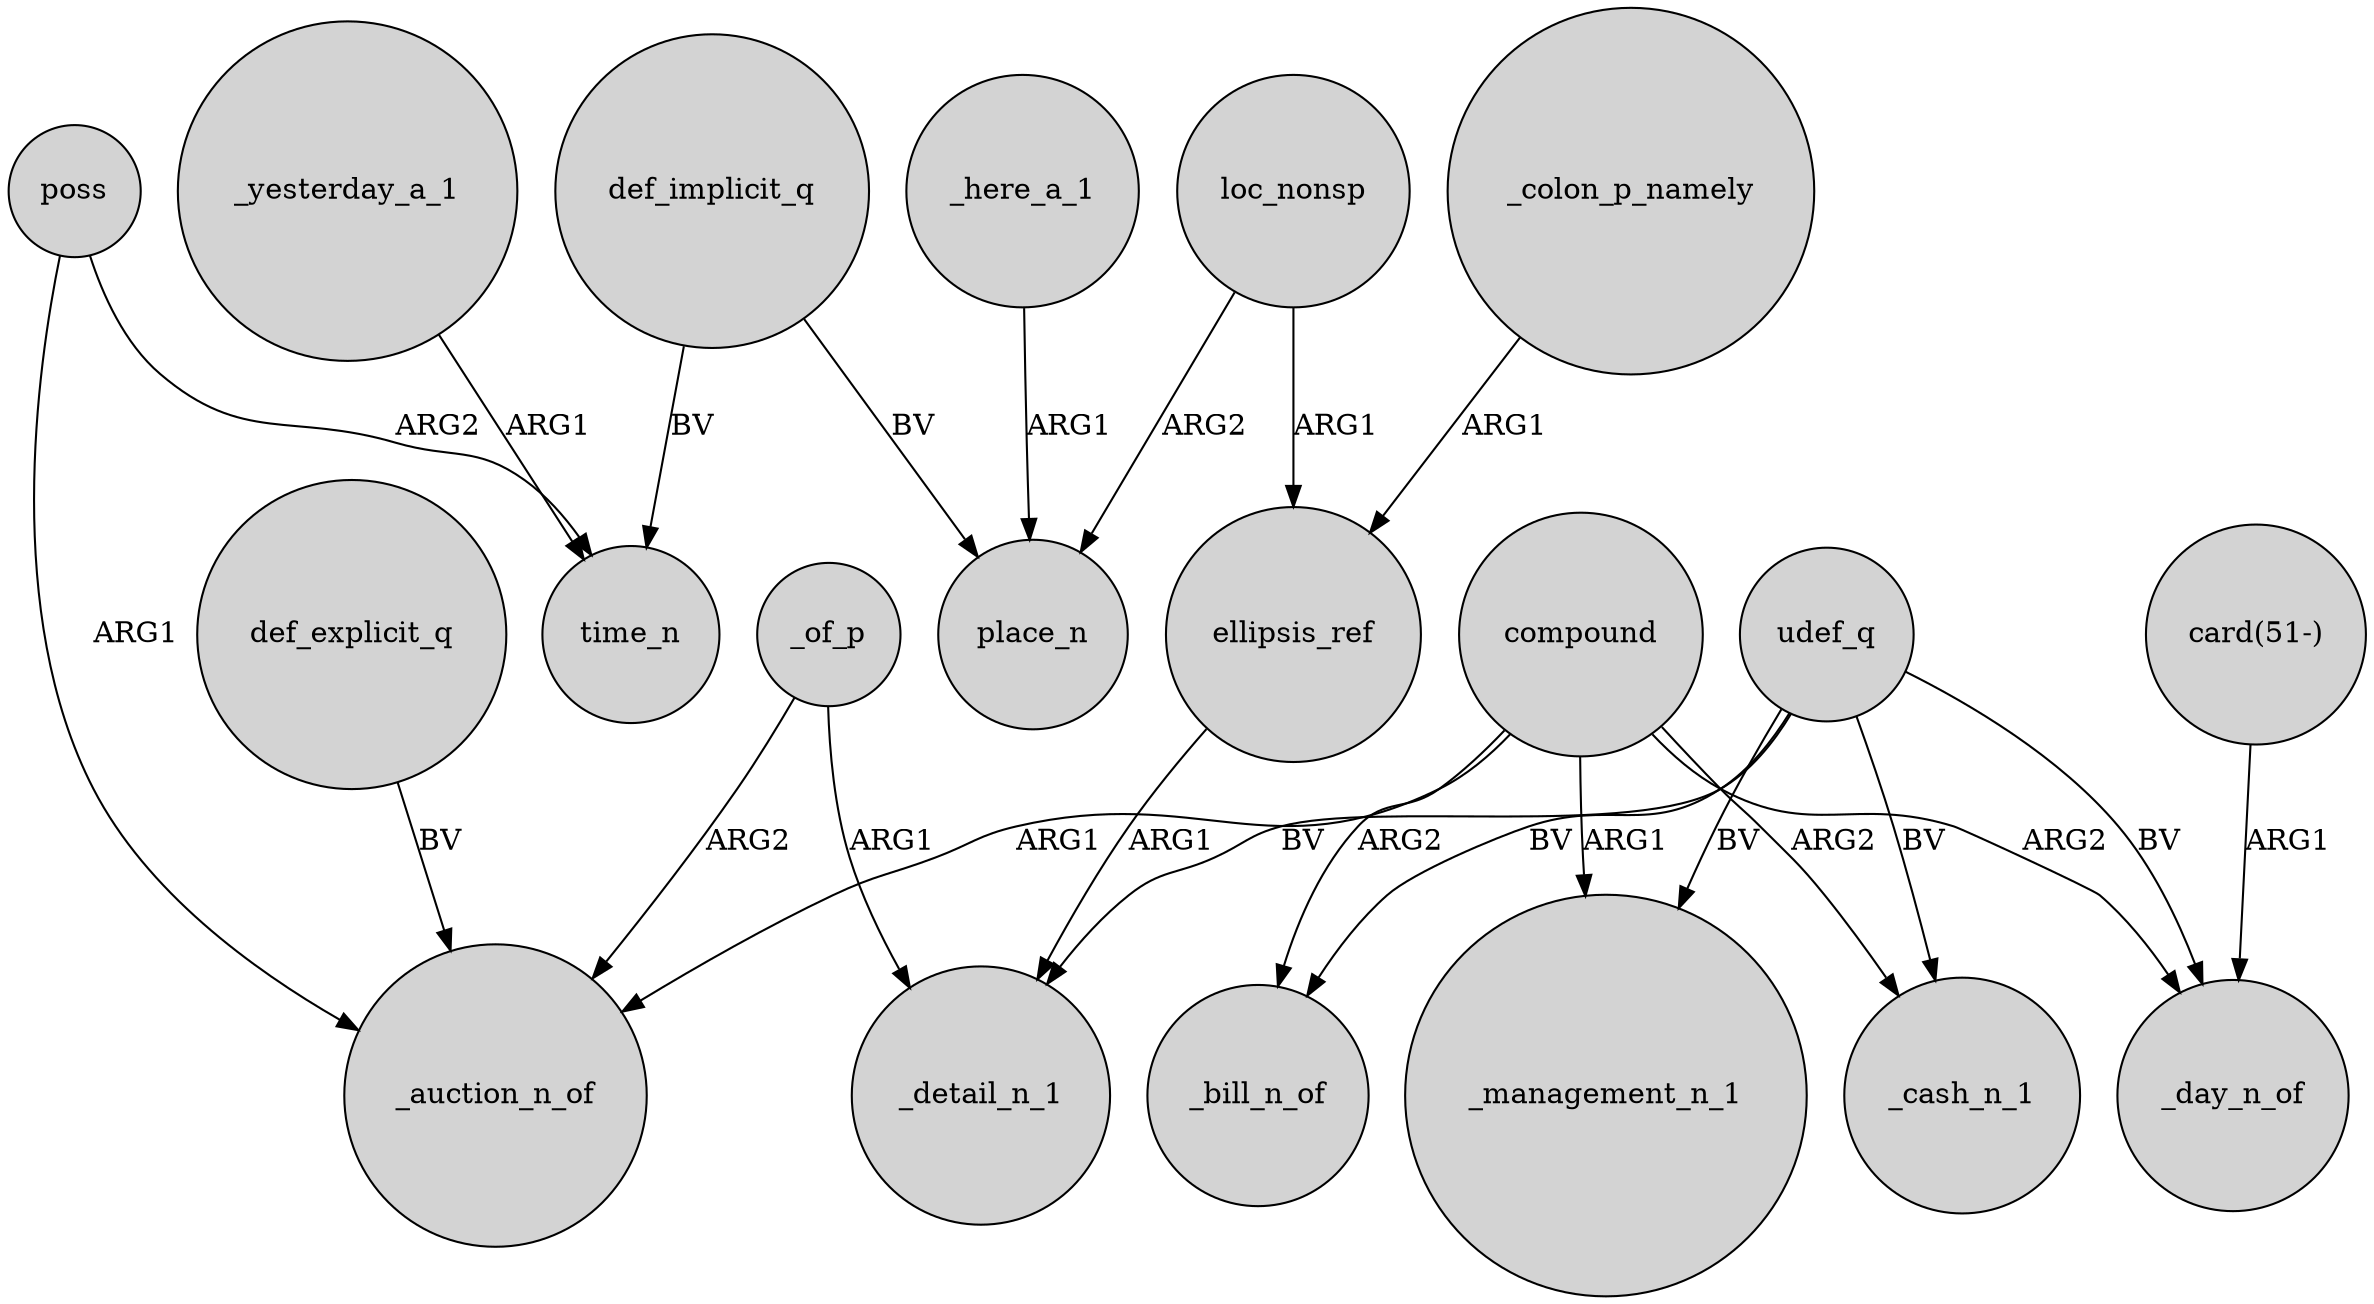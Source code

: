 digraph {
	node [shape=circle style=filled]
	_yesterday_a_1 -> time_n [label=ARG1]
	_here_a_1 -> place_n [label=ARG1]
	"card(51-)" -> _day_n_of [label=ARG1]
	udef_q -> _cash_n_1 [label=BV]
	_of_p -> _detail_n_1 [label=ARG1]
	_colon_p_namely -> ellipsis_ref [label=ARG1]
	compound -> _day_n_of [label=ARG2]
	loc_nonsp -> ellipsis_ref [label=ARG1]
	poss -> time_n [label=ARG2]
	udef_q -> _bill_n_of [label=BV]
	udef_q -> _day_n_of [label=BV]
	def_implicit_q -> place_n [label=BV]
	udef_q -> _management_n_1 [label=BV]
	ellipsis_ref -> _detail_n_1 [label=ARG1]
	def_explicit_q -> _auction_n_of [label=BV]
	poss -> _auction_n_of [label=ARG1]
	compound -> _bill_n_of [label=ARG2]
	compound -> _auction_n_of [label=ARG1]
	loc_nonsp -> place_n [label=ARG2]
	_of_p -> _auction_n_of [label=ARG2]
	compound -> _cash_n_1 [label=ARG2]
	udef_q -> _detail_n_1 [label=BV]
	compound -> _management_n_1 [label=ARG1]
	def_implicit_q -> time_n [label=BV]
}
